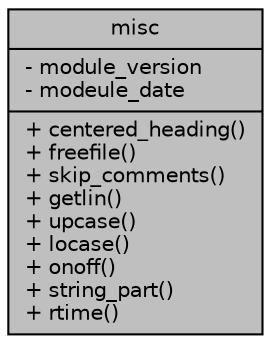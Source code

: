 digraph "misc"
{
  edge [fontname="Helvetica",fontsize="10",labelfontname="Helvetica",labelfontsize="10"];
  node [fontname="Helvetica",fontsize="10",shape=record];
  Node1 [label="{misc\n|- module_version\l- modeule_date\l|+ centered_heading()\l+ freefile()\l+ skip_comments()\l+ getlin()\l+ upcase()\l+ locase()\l+ onoff()\l+ string_part()\l+ rtime()\l}",height=0.2,width=0.4,color="black", fillcolor="grey75", style="filled" fontcolor="black"];
}
